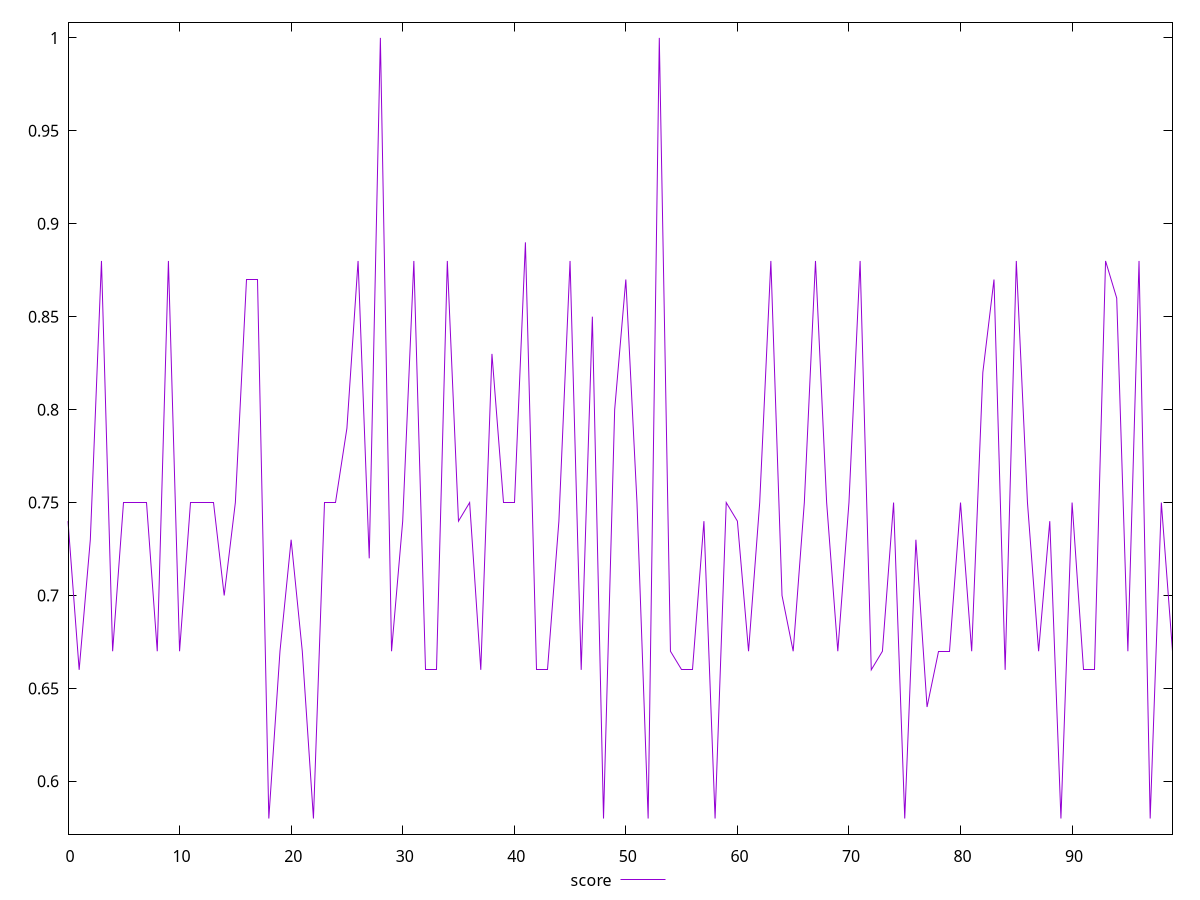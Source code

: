 reset

$score <<EOF
0 0.74
1 0.66
2 0.73
3 0.88
4 0.67
5 0.75
6 0.75
7 0.75
8 0.67
9 0.88
10 0.67
11 0.75
12 0.75
13 0.75
14 0.7
15 0.75
16 0.87
17 0.87
18 0.58
19 0.67
20 0.73
21 0.67
22 0.58
23 0.75
24 0.75
25 0.79
26 0.88
27 0.72
28 1
29 0.67
30 0.74
31 0.88
32 0.66
33 0.66
34 0.88
35 0.74
36 0.75
37 0.66
38 0.83
39 0.75
40 0.75
41 0.89
42 0.66
43 0.66
44 0.74
45 0.88
46 0.66
47 0.85
48 0.58
49 0.8
50 0.87
51 0.75
52 0.58
53 1
54 0.67
55 0.66
56 0.66
57 0.74
58 0.58
59 0.75
60 0.74
61 0.67
62 0.75
63 0.88
64 0.7
65 0.67
66 0.75
67 0.88
68 0.75
69 0.67
70 0.75
71 0.88
72 0.66
73 0.67
74 0.75
75 0.58
76 0.73
77 0.64
78 0.67
79 0.67
80 0.75
81 0.67
82 0.82
83 0.87
84 0.66
85 0.88
86 0.75
87 0.67
88 0.74
89 0.58
90 0.75
91 0.66
92 0.66
93 0.88
94 0.86
95 0.67
96 0.88
97 0.58
98 0.75
99 0.67
EOF

set key outside below
set xrange [0:99]
set yrange [0.5716:1.0084]
set trange [0.5716:1.0084]
set terminal svg size 640, 500 enhanced background rgb 'white'
set output "report_00015_2021-02-09T16-11-33.973Z/uses-webp-images/samples/pages/score/values.svg"

plot $score title "score" with line

reset
